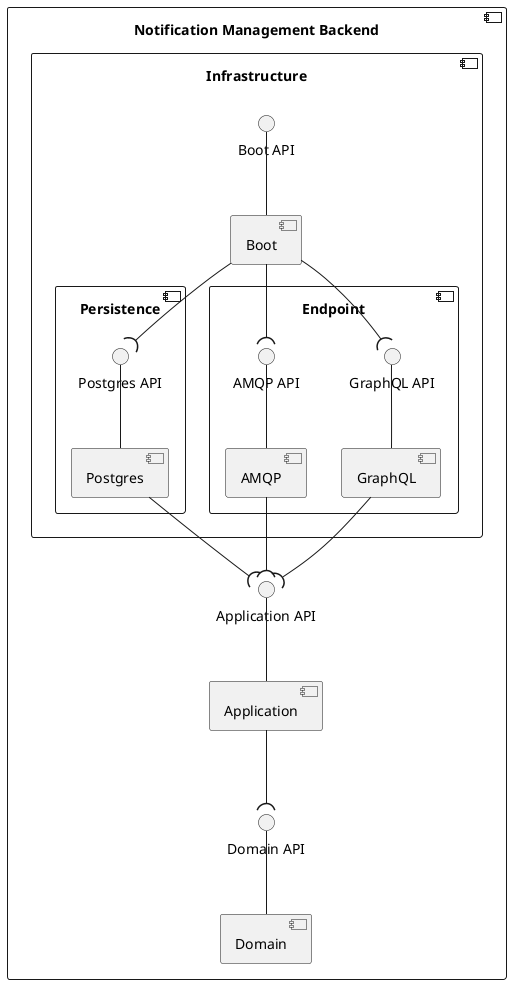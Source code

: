 @startuml logical-view-level3-notification-management-backend

skinparam Monochrome true

component "Notification Management Backend" {
    component "Domain" as DOM
    component "Application" as APP
    component "Infrastructure" as INFRA {
        component "Boot" as BOOT
        component "Persistence" as PERS {
            component "Postgres" as POST
            interface "Postgres API" as POST_API
        }
        component "Endpoint" as ENDPOINT {
            component "GraphQL" as GRAPH
            component "AMQP" as AMQP
            interface "GraphQL API" as GRAPH_API
            interface "AMQP API" as AMQP_API
        }
        interface "Boot API" as BOOT_API
    }

    interface "Domain API" as DOM_API
    interface "Application API" as APP_API

    DOM_API -- DOM
    APP_API -- APP
    BOOT_API -- BOOT
    AMQP_API -- AMQP
    GRAPH_API -- GRAPH
    POST_API -- POST

    APP --( DOM_API
    BOOT --( GRAPH_API
    BOOT --( AMQP_API
    BOOT --( POST_API

    GRAPH --( APP_API
    AMQP   --( APP_API
    POST --( APP_API

}

@enduml
